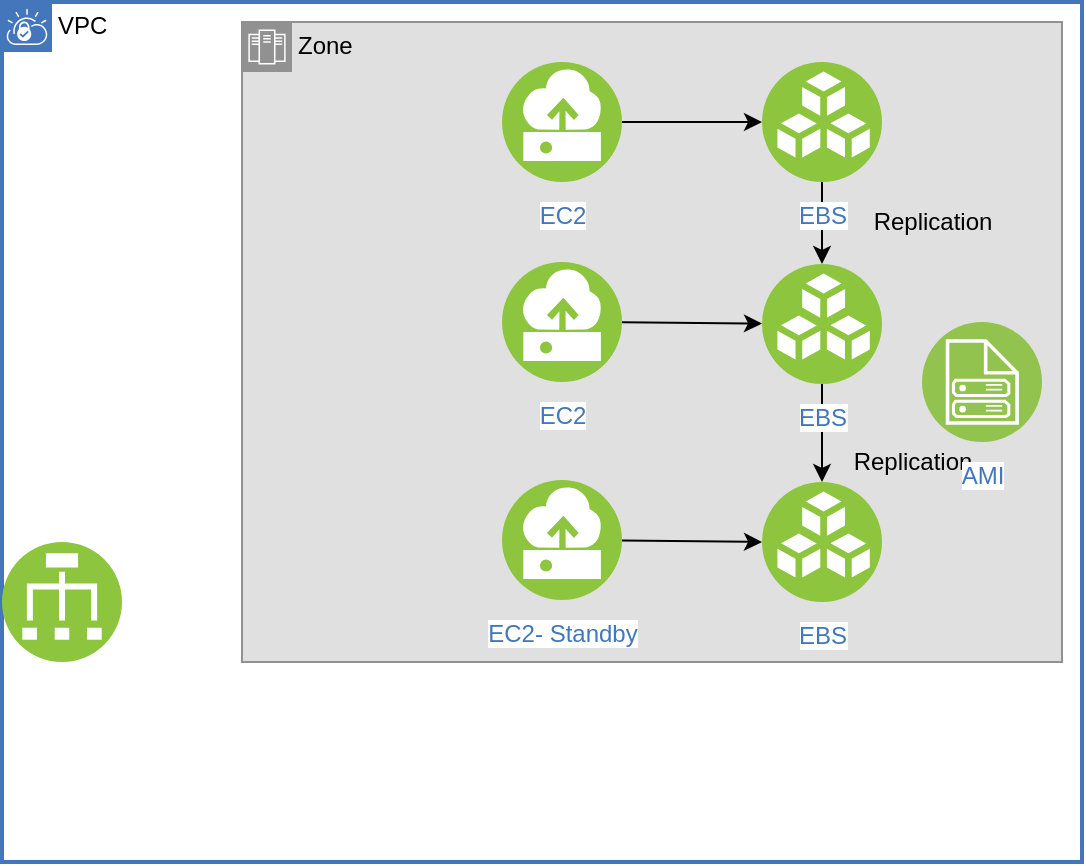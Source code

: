 <mxfile>
    <diagram id="UjFkGyXEIHtqhxbdto_b" name="Page-1">
        <mxGraphModel dx="572" dy="315" grid="1" gridSize="10" guides="1" tooltips="1" connect="1" arrows="1" fold="1" page="1" pageScale="1" pageWidth="850" pageHeight="1100" math="0" shadow="0">
            <root>
                <mxCell id="0"/>
                <mxCell id="1" parent="0"/>
                <mxCell id="9" value="VPC" style="shape=mxgraph.ibm.box;prType=vpc;fontStyle=0;verticalAlign=top;align=left;spacingLeft=32;spacingTop=4;fillColor=none;rounded=0;whiteSpace=wrap;html=1;strokeColor=#4376BB;strokeWidth=2;dashed=0;container=1;spacing=-4;collapsible=0;expand=0;recursiveResize=0;" vertex="1" parent="1">
                    <mxGeometry x="40" y="10" width="540" height="430" as="geometry"/>
                </mxCell>
                <mxCell id="10" value="Zone" style="shape=mxgraph.ibm.box;prType=zone;fontStyle=0;verticalAlign=top;align=left;spacingLeft=32;spacingTop=4;fillColor=#E0E0E0;rounded=0;whiteSpace=wrap;html=1;strokeColor=#919191;strokeWidth=1;dashed=0;container=1;spacing=-4;collapsible=0;expand=0;recursiveResize=0;" vertex="1" parent="9">
                    <mxGeometry x="120" y="10" width="410" height="320" as="geometry"/>
                </mxCell>
                <mxCell id="13" style="edgeStyle=none;html=1;exitX=1;exitY=0.5;exitDx=0;exitDy=0;" edge="1" parent="10" source="5" target="3">
                    <mxGeometry relative="1" as="geometry"/>
                </mxCell>
                <mxCell id="5" value="EC2" style="aspect=fixed;perimeter=ellipsePerimeter;html=1;align=center;shadow=0;dashed=0;fontColor=#4277BB;labelBackgroundColor=#ffffff;fontSize=12;spacingTop=3;image;image=img/lib/ibm/vpc/Instance.svg;" vertex="1" parent="10">
                    <mxGeometry x="130" y="20" width="60" height="60" as="geometry"/>
                </mxCell>
                <mxCell id="17" style="edgeStyle=none;html=1;" edge="1" parent="10" source="6" target="15">
                    <mxGeometry relative="1" as="geometry"/>
                </mxCell>
                <mxCell id="6" value="EC2" style="aspect=fixed;perimeter=ellipsePerimeter;html=1;align=center;shadow=0;dashed=0;fontColor=#4277BB;labelBackgroundColor=#ffffff;fontSize=12;spacingTop=3;image;image=img/lib/ibm/vpc/Instance.svg;" vertex="1" parent="10">
                    <mxGeometry x="130" y="120" width="60" height="60" as="geometry"/>
                </mxCell>
                <mxCell id="18" style="edgeStyle=none;html=1;entryX=0;entryY=0.5;entryDx=0;entryDy=0;" edge="1" parent="10" source="8" target="16">
                    <mxGeometry relative="1" as="geometry"/>
                </mxCell>
                <mxCell id="8" value="EC2- Standby" style="aspect=fixed;perimeter=ellipsePerimeter;html=1;align=center;shadow=0;dashed=0;fontColor=#4277BB;labelBackgroundColor=#ffffff;fontSize=12;spacingTop=3;image;image=img/lib/ibm/vpc/Instance.svg;sketch=1;" vertex="1" parent="10">
                    <mxGeometry x="130" y="229" width="60" height="60" as="geometry"/>
                </mxCell>
                <mxCell id="20" style="edgeStyle=none;html=1;" edge="1" parent="10" source="3" target="15">
                    <mxGeometry relative="1" as="geometry"/>
                </mxCell>
                <mxCell id="3" value="EBS" style="aspect=fixed;perimeter=ellipsePerimeter;html=1;align=center;shadow=0;dashed=0;fontColor=#4277BB;labelBackgroundColor=#ffffff;fontSize=12;spacingTop=3;image;image=img/lib/ibm/vpc/BlockStorage.svg;" vertex="1" parent="10">
                    <mxGeometry x="260" y="20" width="60" height="60" as="geometry"/>
                </mxCell>
                <mxCell id="19" style="edgeStyle=none;html=1;" edge="1" parent="10" source="15" target="16">
                    <mxGeometry relative="1" as="geometry"/>
                </mxCell>
                <mxCell id="15" value="EBS" style="aspect=fixed;perimeter=ellipsePerimeter;html=1;align=center;shadow=0;dashed=0;fontColor=#4277BB;labelBackgroundColor=#ffffff;fontSize=12;spacingTop=3;image;image=img/lib/ibm/vpc/BlockStorage.svg;" vertex="1" parent="10">
                    <mxGeometry x="260" y="121" width="60" height="60" as="geometry"/>
                </mxCell>
                <mxCell id="16" value="EBS" style="aspect=fixed;perimeter=ellipsePerimeter;html=1;align=center;shadow=0;dashed=0;fontColor=#4277BB;labelBackgroundColor=#ffffff;fontSize=12;spacingTop=3;image;image=img/lib/ibm/vpc/BlockStorage.svg;" vertex="1" parent="10">
                    <mxGeometry x="260" y="230" width="60" height="60" as="geometry"/>
                </mxCell>
                <mxCell id="21" value="Replication" style="text;html=1;align=center;verticalAlign=middle;resizable=0;points=[];autosize=1;strokeColor=none;fillColor=none;" vertex="1" parent="10">
                    <mxGeometry x="310" y="90" width="70" height="20" as="geometry"/>
                </mxCell>
                <mxCell id="22" value="Replication" style="text;html=1;align=center;verticalAlign=middle;resizable=0;points=[];autosize=1;strokeColor=none;fillColor=none;" vertex="1" parent="10">
                    <mxGeometry x="300" y="210" width="70" height="20" as="geometry"/>
                </mxCell>
                <mxCell id="2" value="" style="aspect=fixed;perimeter=ellipsePerimeter;html=1;align=center;shadow=0;dashed=0;fontColor=#4277BB;labelBackgroundColor=#ffffff;fontSize=12;spacingTop=3;image;image=img/lib/ibm/vpc/LoadBalancer.svg;" vertex="1" parent="9">
                    <mxGeometry y="270" width="60" height="60" as="geometry"/>
                </mxCell>
                <mxCell id="4" value="AMI" style="aspect=fixed;perimeter=ellipsePerimeter;html=1;align=center;shadow=0;dashed=0;fontColor=#4277BB;labelBackgroundColor=#ffffff;fontSize=12;spacingTop=3;image;image=img/lib/ibm/vpc/ImageService.svg;" vertex="1" parent="1">
                    <mxGeometry x="500" y="170" width="60" height="60" as="geometry"/>
                </mxCell>
            </root>
        </mxGraphModel>
    </diagram>
</mxfile>